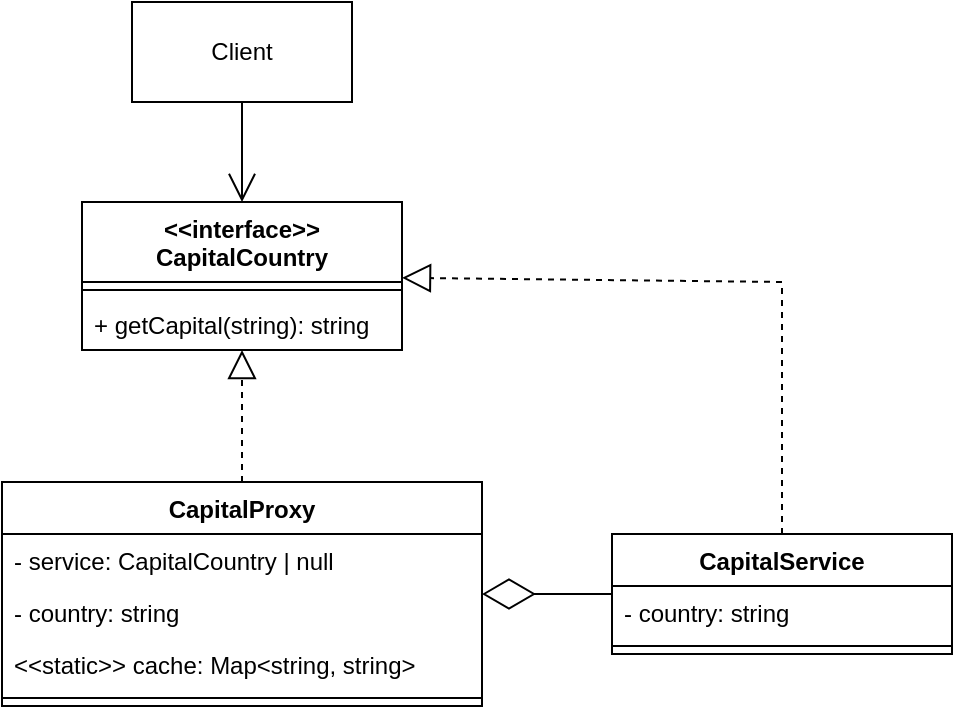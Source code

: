 <mxfile version="21.3.3" type="device">
  <diagram id="C5RBs43oDa-KdzZeNtuy" name="Page-1">
    <mxGraphModel dx="1050" dy="581" grid="1" gridSize="10" guides="1" tooltips="1" connect="1" arrows="1" fold="1" page="1" pageScale="1" pageWidth="827" pageHeight="1169" math="0" shadow="0">
      <root>
        <mxCell id="WIyWlLk6GJQsqaUBKTNV-0" />
        <mxCell id="WIyWlLk6GJQsqaUBKTNV-1" parent="WIyWlLk6GJQsqaUBKTNV-0" />
        <mxCell id="GQACmn0jV0vaVqxmoJ_N-4" value="Client" style="html=1;whiteSpace=wrap;" parent="WIyWlLk6GJQsqaUBKTNV-1" vertex="1">
          <mxGeometry x="210" y="140" width="110" height="50" as="geometry" />
        </mxCell>
        <mxCell id="GQACmn0jV0vaVqxmoJ_N-21" value="" style="endArrow=open;endFill=1;endSize=12;html=1;rounded=0;" parent="WIyWlLk6GJQsqaUBKTNV-1" source="GQACmn0jV0vaVqxmoJ_N-4" target="3xE3AHJMkASqcUneK318-0" edge="1">
          <mxGeometry width="160" relative="1" as="geometry">
            <mxPoint x="50" y="280" as="sourcePoint" />
            <mxPoint x="305" y="228" as="targetPoint" />
          </mxGeometry>
        </mxCell>
        <mxCell id="3xE3AHJMkASqcUneK318-0" value="&amp;lt;&amp;lt;interface&amp;gt;&amp;gt;&lt;br&gt;CapitalCountry" style="swimlane;fontStyle=1;align=center;verticalAlign=top;childLayout=stackLayout;horizontal=1;startSize=40;horizontalStack=0;resizeParent=1;resizeParentMax=0;resizeLast=0;collapsible=1;marginBottom=0;whiteSpace=wrap;html=1;" vertex="1" parent="WIyWlLk6GJQsqaUBKTNV-1">
          <mxGeometry x="185" y="240" width="160" height="74" as="geometry" />
        </mxCell>
        <mxCell id="3xE3AHJMkASqcUneK318-2" value="" style="line;strokeWidth=1;fillColor=none;align=left;verticalAlign=middle;spacingTop=-1;spacingLeft=3;spacingRight=3;rotatable=0;labelPosition=right;points=[];portConstraint=eastwest;strokeColor=inherit;" vertex="1" parent="3xE3AHJMkASqcUneK318-0">
          <mxGeometry y="40" width="160" height="8" as="geometry" />
        </mxCell>
        <mxCell id="3xE3AHJMkASqcUneK318-3" value="+ getCapital(string): string" style="text;strokeColor=none;fillColor=none;align=left;verticalAlign=top;spacingLeft=4;spacingRight=4;overflow=hidden;rotatable=0;points=[[0,0.5],[1,0.5]];portConstraint=eastwest;whiteSpace=wrap;html=1;" vertex="1" parent="3xE3AHJMkASqcUneK318-0">
          <mxGeometry y="48" width="160" height="26" as="geometry" />
        </mxCell>
        <mxCell id="3xE3AHJMkASqcUneK318-4" value="CapitalService" style="swimlane;fontStyle=1;align=center;verticalAlign=top;childLayout=stackLayout;horizontal=1;startSize=26;horizontalStack=0;resizeParent=1;resizeParentMax=0;resizeLast=0;collapsible=1;marginBottom=0;whiteSpace=wrap;html=1;" vertex="1" parent="WIyWlLk6GJQsqaUBKTNV-1">
          <mxGeometry x="450" y="406" width="170" height="60" as="geometry" />
        </mxCell>
        <mxCell id="3xE3AHJMkASqcUneK318-18" value="- country: string" style="text;strokeColor=none;fillColor=none;align=left;verticalAlign=top;spacingLeft=4;spacingRight=4;overflow=hidden;rotatable=0;points=[[0,0.5],[1,0.5]];portConstraint=eastwest;whiteSpace=wrap;html=1;" vertex="1" parent="3xE3AHJMkASqcUneK318-4">
          <mxGeometry y="26" width="170" height="26" as="geometry" />
        </mxCell>
        <mxCell id="3xE3AHJMkASqcUneK318-6" value="" style="line;strokeWidth=1;fillColor=none;align=left;verticalAlign=middle;spacingTop=-1;spacingLeft=3;spacingRight=3;rotatable=0;labelPosition=right;points=[];portConstraint=eastwest;strokeColor=inherit;" vertex="1" parent="3xE3AHJMkASqcUneK318-4">
          <mxGeometry y="52" width="170" height="8" as="geometry" />
        </mxCell>
        <mxCell id="3xE3AHJMkASqcUneK318-9" value="CapitalProxy" style="swimlane;fontStyle=1;align=center;verticalAlign=top;childLayout=stackLayout;horizontal=1;startSize=26;horizontalStack=0;resizeParent=1;resizeParentMax=0;resizeLast=0;collapsible=1;marginBottom=0;whiteSpace=wrap;html=1;" vertex="1" parent="WIyWlLk6GJQsqaUBKTNV-1">
          <mxGeometry x="145" y="380" width="240" height="112" as="geometry" />
        </mxCell>
        <mxCell id="3xE3AHJMkASqcUneK318-10" value="- service: CapitalCountry | null" style="text;strokeColor=none;fillColor=none;align=left;verticalAlign=top;spacingLeft=4;spacingRight=4;overflow=hidden;rotatable=0;points=[[0,0.5],[1,0.5]];portConstraint=eastwest;whiteSpace=wrap;html=1;" vertex="1" parent="3xE3AHJMkASqcUneK318-9">
          <mxGeometry y="26" width="240" height="26" as="geometry" />
        </mxCell>
        <mxCell id="3xE3AHJMkASqcUneK318-19" value="- country: string" style="text;strokeColor=none;fillColor=none;align=left;verticalAlign=top;spacingLeft=4;spacingRight=4;overflow=hidden;rotatable=0;points=[[0,0.5],[1,0.5]];portConstraint=eastwest;whiteSpace=wrap;html=1;" vertex="1" parent="3xE3AHJMkASqcUneK318-9">
          <mxGeometry y="52" width="240" height="26" as="geometry" />
        </mxCell>
        <mxCell id="3xE3AHJMkASqcUneK318-13" value="&amp;lt;&amp;lt;static&amp;gt;&amp;gt; cache: Map&amp;lt;string, string&amp;gt;" style="text;strokeColor=none;fillColor=none;align=left;verticalAlign=top;spacingLeft=4;spacingRight=4;overflow=hidden;rotatable=0;points=[[0,0.5],[1,0.5]];portConstraint=eastwest;whiteSpace=wrap;html=1;" vertex="1" parent="3xE3AHJMkASqcUneK318-9">
          <mxGeometry y="78" width="240" height="26" as="geometry" />
        </mxCell>
        <mxCell id="3xE3AHJMkASqcUneK318-11" value="" style="line;strokeWidth=1;fillColor=none;align=left;verticalAlign=middle;spacingTop=-1;spacingLeft=3;spacingRight=3;rotatable=0;labelPosition=right;points=[];portConstraint=eastwest;strokeColor=inherit;" vertex="1" parent="3xE3AHJMkASqcUneK318-9">
          <mxGeometry y="104" width="240" height="8" as="geometry" />
        </mxCell>
        <mxCell id="3xE3AHJMkASqcUneK318-14" value="" style="endArrow=diamondThin;endFill=0;endSize=24;html=1;rounded=0;" edge="1" parent="WIyWlLk6GJQsqaUBKTNV-1" source="3xE3AHJMkASqcUneK318-4" target="3xE3AHJMkASqcUneK318-9">
          <mxGeometry width="160" relative="1" as="geometry">
            <mxPoint x="290" y="460" as="sourcePoint" />
            <mxPoint x="450" y="460" as="targetPoint" />
          </mxGeometry>
        </mxCell>
        <mxCell id="3xE3AHJMkASqcUneK318-15" value="" style="endArrow=block;dashed=1;endFill=0;endSize=12;html=1;rounded=0;" edge="1" parent="WIyWlLk6GJQsqaUBKTNV-1" source="3xE3AHJMkASqcUneK318-9" target="3xE3AHJMkASqcUneK318-0">
          <mxGeometry width="160" relative="1" as="geometry">
            <mxPoint x="30" y="420" as="sourcePoint" />
            <mxPoint x="190" y="420" as="targetPoint" />
          </mxGeometry>
        </mxCell>
        <mxCell id="3xE3AHJMkASqcUneK318-17" value="" style="endArrow=block;dashed=1;endFill=0;endSize=12;html=1;rounded=0;" edge="1" parent="WIyWlLk6GJQsqaUBKTNV-1" source="3xE3AHJMkASqcUneK318-4" target="3xE3AHJMkASqcUneK318-0">
          <mxGeometry width="160" relative="1" as="geometry">
            <mxPoint x="330" y="300" as="sourcePoint" />
            <mxPoint x="490" y="300" as="targetPoint" />
            <Array as="points">
              <mxPoint x="535" y="280" />
            </Array>
          </mxGeometry>
        </mxCell>
      </root>
    </mxGraphModel>
  </diagram>
</mxfile>
